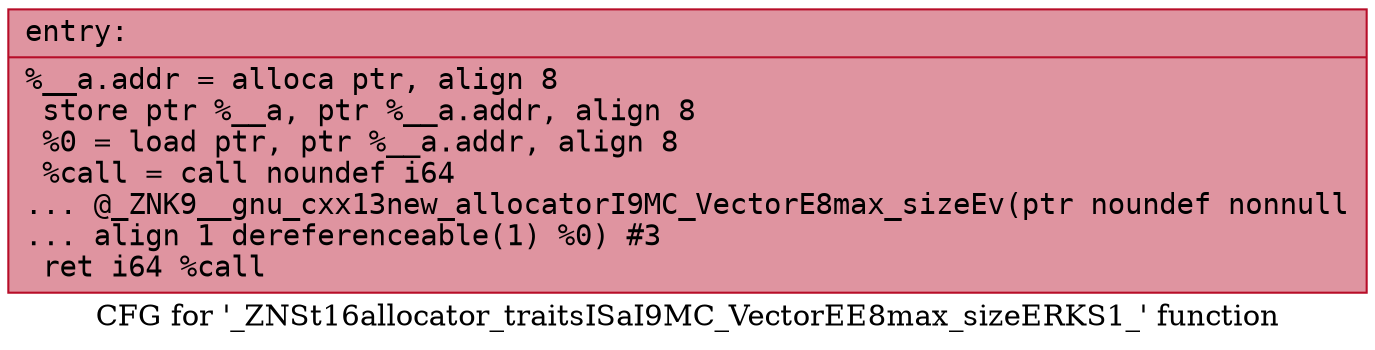 digraph "CFG for '_ZNSt16allocator_traitsISaI9MC_VectorEE8max_sizeERKS1_' function" {
	label="CFG for '_ZNSt16allocator_traitsISaI9MC_VectorEE8max_sizeERKS1_' function";

	Node0x55dab4800300 [shape=record,color="#b70d28ff", style=filled, fillcolor="#b70d2870" fontname="Courier",label="{entry:\l|  %__a.addr = alloca ptr, align 8\l  store ptr %__a, ptr %__a.addr, align 8\l  %0 = load ptr, ptr %__a.addr, align 8\l  %call = call noundef i64\l... @_ZNK9__gnu_cxx13new_allocatorI9MC_VectorE8max_sizeEv(ptr noundef nonnull\l... align 1 dereferenceable(1) %0) #3\l  ret i64 %call\l}"];
}
